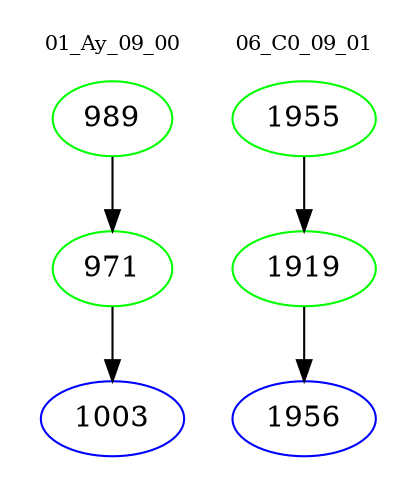 digraph{
subgraph cluster_0 {
color = white
label = "01_Ay_09_00";
fontsize=10;
T0_989 [label="989", color="green"]
T0_989 -> T0_971 [color="black"]
T0_971 [label="971", color="green"]
T0_971 -> T0_1003 [color="black"]
T0_1003 [label="1003", color="blue"]
}
subgraph cluster_1 {
color = white
label = "06_C0_09_01";
fontsize=10;
T1_1955 [label="1955", color="green"]
T1_1955 -> T1_1919 [color="black"]
T1_1919 [label="1919", color="green"]
T1_1919 -> T1_1956 [color="black"]
T1_1956 [label="1956", color="blue"]
}
}
